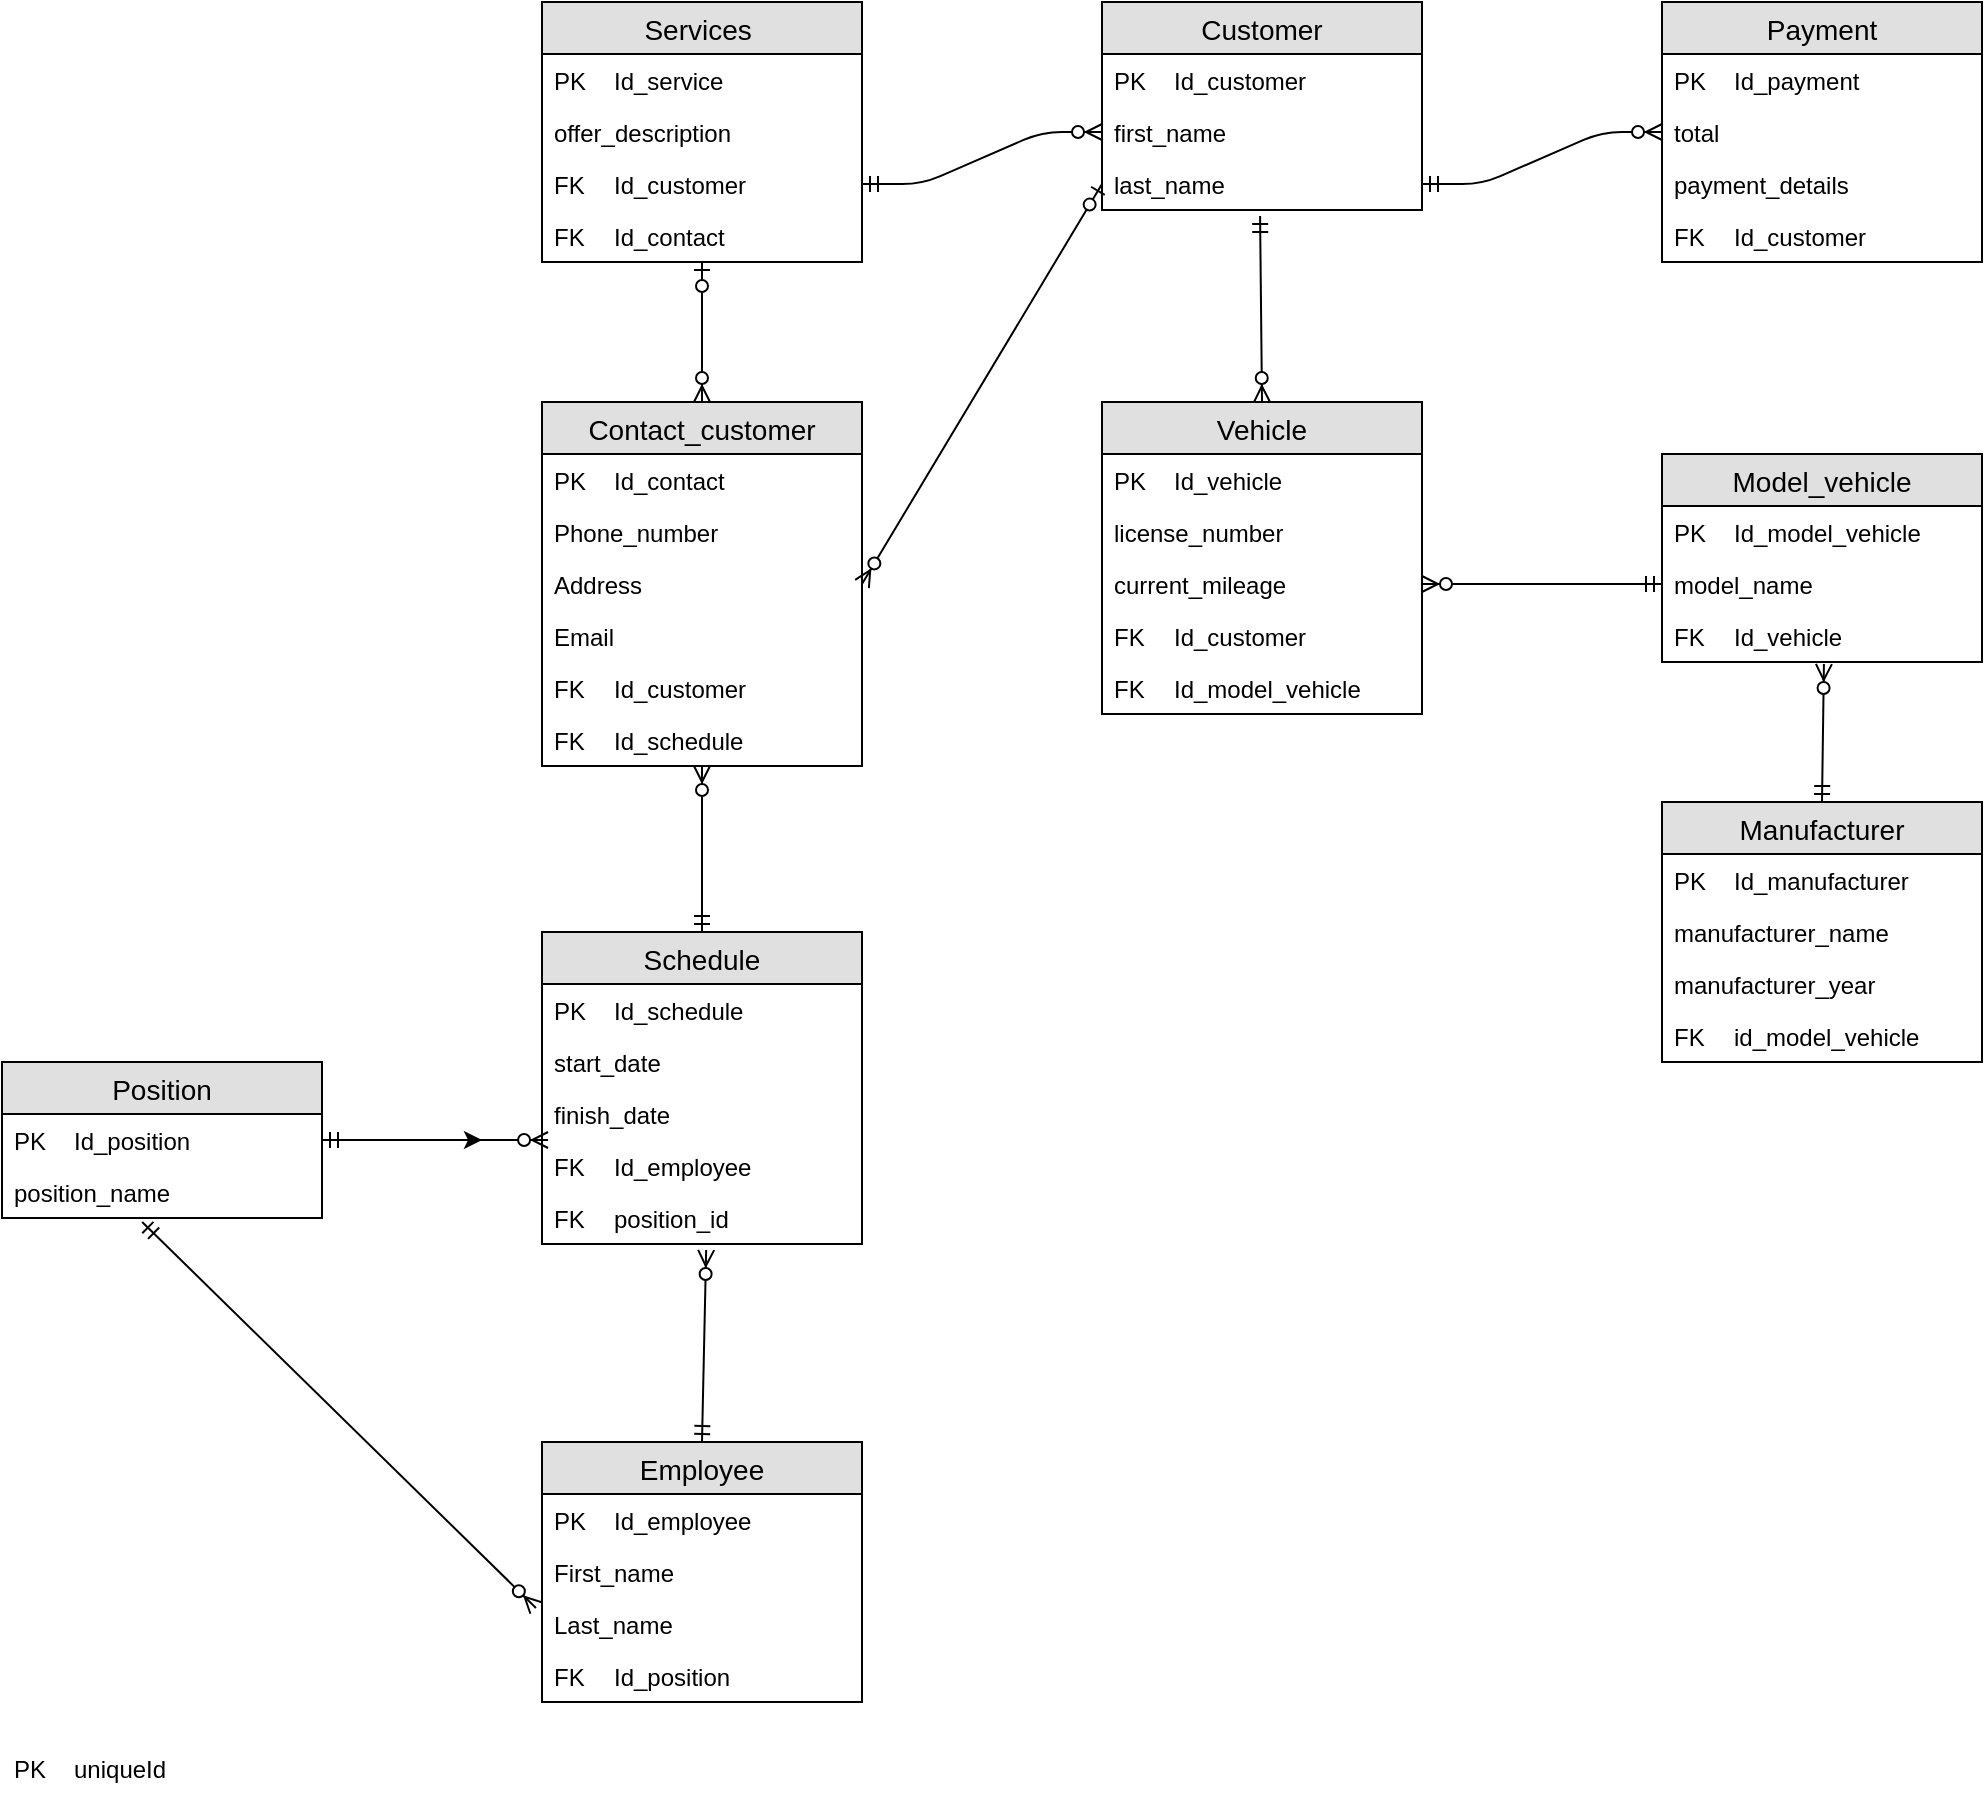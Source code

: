 <mxfile version="12.3.3" type="github" pages="1"><diagram id="Z2TbHd8JsbYPXp3-qV_Q" name="Page-1"><mxGraphModel dx="1689" dy="2170" grid="1" gridSize="10" guides="1" tooltips="1" connect="1" arrows="1" fold="1" page="1" pageScale="1" pageWidth="850" pageHeight="1100" math="0" shadow="0"><root><mxCell id="0"/><mxCell id="1" parent="0"/><mxCell id="w1PzqYOONaEICbYar3ZB-1" value="Customer" style="swimlane;fontStyle=0;childLayout=stackLayout;horizontal=1;startSize=26;fillColor=#e0e0e0;horizontalStack=0;resizeParent=1;resizeParentMax=0;resizeLast=0;collapsible=1;marginBottom=0;swimlaneFillColor=#ffffff;align=center;fontSize=14;" parent="1" vertex="1"><mxGeometry x="680" y="-160" width="160" height="104" as="geometry"/></mxCell><mxCell id="sdPSPoP2LKfKGedQZzHD-19" value="Id_customer" style="shape=partialRectangle;top=0;left=0;right=0;bottom=0;fillColor=none;align=left;verticalAlign=top;fillColor=none;spacingLeft=34;spacingRight=4;overflow=hidden;rotatable=0;points=[[0,0.5],[1,0.5]];portConstraint=eastwest;dropTarget=0;fontSize=12;" vertex="1" parent="w1PzqYOONaEICbYar3ZB-1"><mxGeometry y="26" width="160" height="26" as="geometry"/></mxCell><mxCell id="sdPSPoP2LKfKGedQZzHD-20" value="PK" style="shape=partialRectangle;top=0;left=0;bottom=0;right=0;fillColor=none;align=left;verticalAlign=top;spacingLeft=4;spacingRight=4;overflow=hidden;rotatable=0;points=[];portConstraint=eastwest;part=1;fontSize=12;" vertex="1" connectable="0" parent="sdPSPoP2LKfKGedQZzHD-19"><mxGeometry width="30" height="26" as="geometry"/></mxCell><mxCell id="w1PzqYOONaEICbYar3ZB-2" value="first_name" style="text;strokeColor=none;fillColor=none;spacingLeft=4;spacingRight=4;overflow=hidden;rotatable=0;points=[[0,0.5],[1,0.5]];portConstraint=eastwest;fontSize=12;" parent="w1PzqYOONaEICbYar3ZB-1" vertex="1"><mxGeometry y="52" width="160" height="26" as="geometry"/></mxCell><mxCell id="w1PzqYOONaEICbYar3ZB-3" value="last_name" style="text;strokeColor=none;fillColor=none;spacingLeft=4;spacingRight=4;overflow=hidden;rotatable=0;points=[[0,0.5],[1,0.5]];portConstraint=eastwest;fontSize=12;" parent="w1PzqYOONaEICbYar3ZB-1" vertex="1"><mxGeometry y="78" width="160" height="26" as="geometry"/></mxCell><mxCell id="w1PzqYOONaEICbYar3ZB-5" value="Contact_customer" style="swimlane;fontStyle=0;childLayout=stackLayout;horizontal=1;startSize=26;fillColor=#e0e0e0;horizontalStack=0;resizeParent=1;resizeParentMax=0;resizeLast=0;collapsible=1;marginBottom=0;swimlaneFillColor=#ffffff;align=center;fontSize=14;" parent="1" vertex="1"><mxGeometry x="400" y="40" width="160" height="182" as="geometry"/></mxCell><mxCell id="sdPSPoP2LKfKGedQZzHD-23" value="Id_contact" style="shape=partialRectangle;top=0;left=0;right=0;bottom=0;fillColor=none;align=left;verticalAlign=top;fillColor=none;spacingLeft=34;spacingRight=4;overflow=hidden;rotatable=0;points=[[0,0.5],[1,0.5]];portConstraint=eastwest;dropTarget=0;fontSize=12;" vertex="1" parent="w1PzqYOONaEICbYar3ZB-5"><mxGeometry y="26" width="160" height="26" as="geometry"/></mxCell><mxCell id="sdPSPoP2LKfKGedQZzHD-24" value="PK" style="shape=partialRectangle;top=0;left=0;bottom=0;right=0;fillColor=none;align=left;verticalAlign=top;spacingLeft=4;spacingRight=4;overflow=hidden;rotatable=0;points=[];portConstraint=eastwest;part=1;fontSize=12;" vertex="1" connectable="0" parent="sdPSPoP2LKfKGedQZzHD-23"><mxGeometry width="30" height="26" as="geometry"/></mxCell><mxCell id="w1PzqYOONaEICbYar3ZB-6" value="Phone_number" style="text;strokeColor=none;fillColor=none;spacingLeft=4;spacingRight=4;overflow=hidden;rotatable=0;points=[[0,0.5],[1,0.5]];portConstraint=eastwest;fontSize=12;" parent="w1PzqYOONaEICbYar3ZB-5" vertex="1"><mxGeometry y="52" width="160" height="26" as="geometry"/></mxCell><mxCell id="w1PzqYOONaEICbYar3ZB-7" value="Address" style="text;strokeColor=none;fillColor=none;spacingLeft=4;spacingRight=4;overflow=hidden;rotatable=0;points=[[0,0.5],[1,0.5]];portConstraint=eastwest;fontSize=12;" parent="w1PzqYOONaEICbYar3ZB-5" vertex="1"><mxGeometry y="78" width="160" height="26" as="geometry"/></mxCell><mxCell id="w1PzqYOONaEICbYar3ZB-8" value="Email" style="text;strokeColor=none;fillColor=none;spacingLeft=4;spacingRight=4;overflow=hidden;rotatable=0;points=[[0,0.5],[1,0.5]];portConstraint=eastwest;fontSize=12;" parent="w1PzqYOONaEICbYar3ZB-5" vertex="1"><mxGeometry y="104" width="160" height="26" as="geometry"/></mxCell><mxCell id="sdPSPoP2LKfKGedQZzHD-25" value="Id_customer" style="shape=partialRectangle;top=0;left=0;right=0;bottom=0;fillColor=none;align=left;verticalAlign=top;fillColor=none;spacingLeft=34;spacingRight=4;overflow=hidden;rotatable=0;points=[[0,0.5],[1,0.5]];portConstraint=eastwest;dropTarget=0;fontSize=12;" vertex="1" parent="w1PzqYOONaEICbYar3ZB-5"><mxGeometry y="130" width="160" height="26" as="geometry"/></mxCell><mxCell id="sdPSPoP2LKfKGedQZzHD-26" value="FK" style="shape=partialRectangle;top=0;left=0;bottom=0;right=0;fillColor=none;align=left;verticalAlign=top;spacingLeft=4;spacingRight=4;overflow=hidden;rotatable=0;points=[];portConstraint=eastwest;part=1;fontSize=12;" vertex="1" connectable="0" parent="sdPSPoP2LKfKGedQZzHD-25"><mxGeometry width="30" height="26" as="geometry"/></mxCell><mxCell id="sdPSPoP2LKfKGedQZzHD-27" value="Id_schedule" style="shape=partialRectangle;top=0;left=0;right=0;bottom=0;fillColor=none;align=left;verticalAlign=top;fillColor=none;spacingLeft=34;spacingRight=4;overflow=hidden;rotatable=0;points=[[0,0.5],[1,0.5]];portConstraint=eastwest;dropTarget=0;fontSize=12;" vertex="1" parent="w1PzqYOONaEICbYar3ZB-5"><mxGeometry y="156" width="160" height="26" as="geometry"/></mxCell><mxCell id="sdPSPoP2LKfKGedQZzHD-28" value="FK" style="shape=partialRectangle;top=0;left=0;bottom=0;right=0;fillColor=none;align=left;verticalAlign=top;spacingLeft=4;spacingRight=4;overflow=hidden;rotatable=0;points=[];portConstraint=eastwest;part=1;fontSize=12;" vertex="1" connectable="0" parent="sdPSPoP2LKfKGedQZzHD-27"><mxGeometry width="30" height="26" as="geometry"/></mxCell><mxCell id="w1PzqYOONaEICbYar3ZB-9" value="Employee" style="swimlane;fontStyle=0;childLayout=stackLayout;horizontal=1;startSize=26;fillColor=#e0e0e0;horizontalStack=0;resizeParent=1;resizeParentMax=0;resizeLast=0;collapsible=1;marginBottom=0;swimlaneFillColor=#ffffff;align=center;fontSize=14;" parent="1" vertex="1"><mxGeometry x="400" y="560" width="160" height="130" as="geometry"/></mxCell><mxCell id="sdPSPoP2LKfKGedQZzHD-37" value="Id_employee" style="shape=partialRectangle;top=0;left=0;right=0;bottom=0;fillColor=none;align=left;verticalAlign=top;fillColor=none;spacingLeft=34;spacingRight=4;overflow=hidden;rotatable=0;points=[[0,0.5],[1,0.5]];portConstraint=eastwest;dropTarget=0;fontSize=12;" vertex="1" parent="w1PzqYOONaEICbYar3ZB-9"><mxGeometry y="26" width="160" height="26" as="geometry"/></mxCell><mxCell id="sdPSPoP2LKfKGedQZzHD-38" value="PK" style="shape=partialRectangle;top=0;left=0;bottom=0;right=0;fillColor=none;align=left;verticalAlign=top;spacingLeft=4;spacingRight=4;overflow=hidden;rotatable=0;points=[];portConstraint=eastwest;part=1;fontSize=12;" vertex="1" connectable="0" parent="sdPSPoP2LKfKGedQZzHD-37"><mxGeometry width="30" height="26" as="geometry"/></mxCell><mxCell id="w1PzqYOONaEICbYar3ZB-11" value="First_name" style="text;strokeColor=none;fillColor=none;spacingLeft=4;spacingRight=4;overflow=hidden;rotatable=0;points=[[0,0.5],[1,0.5]];portConstraint=eastwest;fontSize=12;" parent="w1PzqYOONaEICbYar3ZB-9" vertex="1"><mxGeometry y="52" width="160" height="26" as="geometry"/></mxCell><mxCell id="w1PzqYOONaEICbYar3ZB-12" value="Last_name" style="text;strokeColor=none;fillColor=none;spacingLeft=4;spacingRight=4;overflow=hidden;rotatable=0;points=[[0,0.5],[1,0.5]];portConstraint=eastwest;fontSize=12;" parent="w1PzqYOONaEICbYar3ZB-9" vertex="1"><mxGeometry y="78" width="160" height="26" as="geometry"/></mxCell><mxCell id="sdPSPoP2LKfKGedQZzHD-52" value="Id_position" style="shape=partialRectangle;top=0;left=0;right=0;bottom=0;fillColor=none;align=left;verticalAlign=top;fillColor=none;spacingLeft=34;spacingRight=4;overflow=hidden;rotatable=0;points=[[0,0.5],[1,0.5]];portConstraint=eastwest;dropTarget=0;fontSize=12;" vertex="1" parent="w1PzqYOONaEICbYar3ZB-9"><mxGeometry y="104" width="160" height="26" as="geometry"/></mxCell><mxCell id="sdPSPoP2LKfKGedQZzHD-53" value="FK" style="shape=partialRectangle;top=0;left=0;bottom=0;right=0;fillColor=none;align=left;verticalAlign=top;spacingLeft=4;spacingRight=4;overflow=hidden;rotatable=0;points=[];portConstraint=eastwest;part=1;fontSize=12;" vertex="1" connectable="0" parent="sdPSPoP2LKfKGedQZzHD-52"><mxGeometry width="30" height="26" as="geometry"/></mxCell><mxCell id="w1PzqYOONaEICbYar3ZB-13" value="Services " style="swimlane;fontStyle=0;childLayout=stackLayout;horizontal=1;startSize=26;fillColor=#e0e0e0;horizontalStack=0;resizeParent=1;resizeParentMax=0;resizeLast=0;collapsible=1;marginBottom=0;swimlaneFillColor=#ffffff;align=center;fontSize=14;" parent="1" vertex="1"><mxGeometry x="400" y="-160" width="160" height="130" as="geometry"/></mxCell><mxCell id="sdPSPoP2LKfKGedQZzHD-29" value="Id_service" style="shape=partialRectangle;top=0;left=0;right=0;bottom=0;fillColor=none;align=left;verticalAlign=top;fillColor=none;spacingLeft=34;spacingRight=4;overflow=hidden;rotatable=0;points=[[0,0.5],[1,0.5]];portConstraint=eastwest;dropTarget=0;fontSize=12;" vertex="1" parent="w1PzqYOONaEICbYar3ZB-13"><mxGeometry y="26" width="160" height="26" as="geometry"/></mxCell><mxCell id="sdPSPoP2LKfKGedQZzHD-30" value="PK" style="shape=partialRectangle;top=0;left=0;bottom=0;right=0;fillColor=none;align=left;verticalAlign=top;spacingLeft=4;spacingRight=4;overflow=hidden;rotatable=0;points=[];portConstraint=eastwest;part=1;fontSize=12;" vertex="1" connectable="0" parent="sdPSPoP2LKfKGedQZzHD-29"><mxGeometry width="30" height="26" as="geometry"/></mxCell><mxCell id="w1PzqYOONaEICbYar3ZB-14" value="offer_description" style="text;strokeColor=none;fillColor=none;spacingLeft=4;spacingRight=4;overflow=hidden;rotatable=0;points=[[0,0.5],[1,0.5]];portConstraint=eastwest;fontSize=12;" parent="w1PzqYOONaEICbYar3ZB-13" vertex="1"><mxGeometry y="52" width="160" height="26" as="geometry"/></mxCell><mxCell id="sdPSPoP2LKfKGedQZzHD-56" value="Id_customer" style="shape=partialRectangle;top=0;left=0;right=0;bottom=0;fillColor=none;align=left;verticalAlign=top;fillColor=none;spacingLeft=34;spacingRight=4;overflow=hidden;rotatable=0;points=[[0,0.5],[1,0.5]];portConstraint=eastwest;dropTarget=0;fontSize=12;" vertex="1" parent="w1PzqYOONaEICbYar3ZB-13"><mxGeometry y="78" width="160" height="26" as="geometry"/></mxCell><mxCell id="sdPSPoP2LKfKGedQZzHD-57" value="FK" style="shape=partialRectangle;top=0;left=0;bottom=0;right=0;fillColor=none;align=left;verticalAlign=top;spacingLeft=4;spacingRight=4;overflow=hidden;rotatable=0;points=[];portConstraint=eastwest;part=1;fontSize=12;" vertex="1" connectable="0" parent="sdPSPoP2LKfKGedQZzHD-56"><mxGeometry width="30" height="26" as="geometry"/></mxCell><mxCell id="sdPSPoP2LKfKGedQZzHD-58" value="Id_contact" style="shape=partialRectangle;top=0;left=0;right=0;bottom=0;fillColor=none;align=left;verticalAlign=top;fillColor=none;spacingLeft=34;spacingRight=4;overflow=hidden;rotatable=0;points=[[0,0.5],[1,0.5]];portConstraint=eastwest;dropTarget=0;fontSize=12;" vertex="1" parent="w1PzqYOONaEICbYar3ZB-13"><mxGeometry y="104" width="160" height="26" as="geometry"/></mxCell><mxCell id="sdPSPoP2LKfKGedQZzHD-59" value="FK" style="shape=partialRectangle;top=0;left=0;bottom=0;right=0;fillColor=none;align=left;verticalAlign=top;spacingLeft=4;spacingRight=4;overflow=hidden;rotatable=0;points=[];portConstraint=eastwest;part=1;fontSize=12;" vertex="1" connectable="0" parent="sdPSPoP2LKfKGedQZzHD-58"><mxGeometry width="30" height="26" as="geometry"/></mxCell><mxCell id="w1PzqYOONaEICbYar3ZB-17" value="Vehicle" style="swimlane;fontStyle=0;childLayout=stackLayout;horizontal=1;startSize=26;fillColor=#e0e0e0;horizontalStack=0;resizeParent=1;resizeParentMax=0;resizeLast=0;collapsible=1;marginBottom=0;swimlaneFillColor=#ffffff;align=center;fontSize=14;" parent="1" vertex="1"><mxGeometry x="680" y="40" width="160" height="156" as="geometry"/></mxCell><mxCell id="sdPSPoP2LKfKGedQZzHD-3" value="Id_vehicle" style="shape=partialRectangle;top=0;left=0;right=0;bottom=0;fillColor=none;align=left;verticalAlign=top;fillColor=none;spacingLeft=34;spacingRight=4;overflow=hidden;rotatable=0;points=[[0,0.5],[1,0.5]];portConstraint=eastwest;dropTarget=0;fontSize=12;" vertex="1" parent="w1PzqYOONaEICbYar3ZB-17"><mxGeometry y="26" width="160" height="26" as="geometry"/></mxCell><mxCell id="sdPSPoP2LKfKGedQZzHD-4" value="PK" style="shape=partialRectangle;top=0;left=0;bottom=0;right=0;fillColor=none;align=left;verticalAlign=top;spacingLeft=4;spacingRight=4;overflow=hidden;rotatable=0;points=[];portConstraint=eastwest;part=1;fontSize=12;" vertex="1" connectable="0" parent="sdPSPoP2LKfKGedQZzHD-3"><mxGeometry width="30" height="26" as="geometry"/></mxCell><mxCell id="w1PzqYOONaEICbYar3ZB-18" value="license_number" style="text;strokeColor=none;fillColor=none;spacingLeft=4;spacingRight=4;overflow=hidden;rotatable=0;points=[[0,0.5],[1,0.5]];portConstraint=eastwest;fontSize=12;" parent="w1PzqYOONaEICbYar3ZB-17" vertex="1"><mxGeometry y="52" width="160" height="26" as="geometry"/></mxCell><mxCell id="w1PzqYOONaEICbYar3ZB-19" value="current_mileage" style="text;strokeColor=none;fillColor=none;spacingLeft=4;spacingRight=4;overflow=hidden;rotatable=0;points=[[0,0.5],[1,0.5]];portConstraint=eastwest;fontSize=12;" parent="w1PzqYOONaEICbYar3ZB-17" vertex="1"><mxGeometry y="78" width="160" height="26" as="geometry"/></mxCell><mxCell id="sdPSPoP2LKfKGedQZzHD-5" value="Id_customer" style="shape=partialRectangle;top=0;left=0;right=0;bottom=0;fillColor=none;align=left;verticalAlign=top;fillColor=none;spacingLeft=34;spacingRight=4;overflow=hidden;rotatable=0;points=[[0,0.5],[1,0.5]];portConstraint=eastwest;dropTarget=0;fontSize=12;" vertex="1" parent="w1PzqYOONaEICbYar3ZB-17"><mxGeometry y="104" width="160" height="26" as="geometry"/></mxCell><mxCell id="sdPSPoP2LKfKGedQZzHD-6" value="FK" style="shape=partialRectangle;top=0;left=0;bottom=0;right=0;fillColor=none;align=left;verticalAlign=top;spacingLeft=4;spacingRight=4;overflow=hidden;rotatable=0;points=[];portConstraint=eastwest;part=1;fontSize=12;" vertex="1" connectable="0" parent="sdPSPoP2LKfKGedQZzHD-5"><mxGeometry width="30" height="26" as="geometry"/></mxCell><mxCell id="sdPSPoP2LKfKGedQZzHD-8" value="Id_model_vehicle" style="shape=partialRectangle;top=0;left=0;right=0;bottom=0;fillColor=none;align=left;verticalAlign=top;fillColor=none;spacingLeft=34;spacingRight=4;overflow=hidden;rotatable=0;points=[[0,0.5],[1,0.5]];portConstraint=eastwest;dropTarget=0;fontSize=12;" vertex="1" parent="w1PzqYOONaEICbYar3ZB-17"><mxGeometry y="130" width="160" height="26" as="geometry"/></mxCell><mxCell id="sdPSPoP2LKfKGedQZzHD-9" value="FK" style="shape=partialRectangle;top=0;left=0;bottom=0;right=0;fillColor=none;align=left;verticalAlign=top;spacingLeft=4;spacingRight=4;overflow=hidden;rotatable=0;points=[];portConstraint=eastwest;part=1;fontSize=12;" vertex="1" connectable="0" parent="sdPSPoP2LKfKGedQZzHD-8"><mxGeometry width="30" height="26" as="geometry"/></mxCell><mxCell id="w1PzqYOONaEICbYar3ZB-21" value="Model_vehicle" style="swimlane;fontStyle=0;childLayout=stackLayout;horizontal=1;startSize=26;fillColor=#e0e0e0;horizontalStack=0;resizeParent=1;resizeParentMax=0;resizeLast=0;collapsible=1;marginBottom=0;swimlaneFillColor=#ffffff;align=center;fontSize=14;" parent="1" vertex="1"><mxGeometry x="960" y="66" width="160" height="104" as="geometry"/></mxCell><mxCell id="sdPSPoP2LKfKGedQZzHD-11" value="Id_model_vehicle" style="shape=partialRectangle;top=0;left=0;right=0;bottom=0;fillColor=none;align=left;verticalAlign=top;fillColor=none;spacingLeft=34;spacingRight=4;overflow=hidden;rotatable=0;points=[[0,0.5],[1,0.5]];portConstraint=eastwest;dropTarget=0;fontSize=12;" vertex="1" parent="w1PzqYOONaEICbYar3ZB-21"><mxGeometry y="26" width="160" height="26" as="geometry"/></mxCell><mxCell id="sdPSPoP2LKfKGedQZzHD-12" value="PK" style="shape=partialRectangle;top=0;left=0;bottom=0;right=0;fillColor=none;align=left;verticalAlign=top;spacingLeft=4;spacingRight=4;overflow=hidden;rotatable=0;points=[];portConstraint=eastwest;part=1;fontSize=12;" vertex="1" connectable="0" parent="sdPSPoP2LKfKGedQZzHD-11"><mxGeometry width="30" height="26" as="geometry"/></mxCell><mxCell id="w1PzqYOONaEICbYar3ZB-23" value="model_name" style="text;strokeColor=none;fillColor=none;spacingLeft=4;spacingRight=4;overflow=hidden;rotatable=0;points=[[0,0.5],[1,0.5]];portConstraint=eastwest;fontSize=12;" parent="w1PzqYOONaEICbYar3ZB-21" vertex="1"><mxGeometry y="52" width="160" height="26" as="geometry"/></mxCell><mxCell id="sdPSPoP2LKfKGedQZzHD-13" value="Id_vehicle" style="shape=partialRectangle;top=0;left=0;right=0;bottom=0;fillColor=none;align=left;verticalAlign=top;fillColor=none;spacingLeft=34;spacingRight=4;overflow=hidden;rotatable=0;points=[[0,0.5],[1,0.5]];portConstraint=eastwest;dropTarget=0;fontSize=12;" vertex="1" parent="w1PzqYOONaEICbYar3ZB-21"><mxGeometry y="78" width="160" height="26" as="geometry"/></mxCell><mxCell id="sdPSPoP2LKfKGedQZzHD-14" value="FK" style="shape=partialRectangle;top=0;left=0;bottom=0;right=0;fillColor=none;align=left;verticalAlign=top;spacingLeft=4;spacingRight=4;overflow=hidden;rotatable=0;points=[];portConstraint=eastwest;part=1;fontSize=12;" vertex="1" connectable="0" parent="sdPSPoP2LKfKGedQZzHD-13"><mxGeometry width="30" height="26" as="geometry"/></mxCell><mxCell id="w1PzqYOONaEICbYar3ZB-25" value="Manufacturer" style="swimlane;fontStyle=0;childLayout=stackLayout;horizontal=1;startSize=26;fillColor=#e0e0e0;horizontalStack=0;resizeParent=1;resizeParentMax=0;resizeLast=0;collapsible=1;marginBottom=0;swimlaneFillColor=#ffffff;align=center;fontSize=14;" parent="1" vertex="1"><mxGeometry x="960" y="240" width="160" height="130" as="geometry"/></mxCell><mxCell id="sdPSPoP2LKfKGedQZzHD-15" value="Id_manufacturer" style="shape=partialRectangle;top=0;left=0;right=0;bottom=0;fillColor=none;align=left;verticalAlign=top;fillColor=none;spacingLeft=34;spacingRight=4;overflow=hidden;rotatable=0;points=[[0,0.5],[1,0.5]];portConstraint=eastwest;dropTarget=0;fontSize=12;" vertex="1" parent="w1PzqYOONaEICbYar3ZB-25"><mxGeometry y="26" width="160" height="26" as="geometry"/></mxCell><mxCell id="sdPSPoP2LKfKGedQZzHD-16" value="PK" style="shape=partialRectangle;top=0;left=0;bottom=0;right=0;fillColor=none;align=left;verticalAlign=top;spacingLeft=4;spacingRight=4;overflow=hidden;rotatable=0;points=[];portConstraint=eastwest;part=1;fontSize=12;" vertex="1" connectable="0" parent="sdPSPoP2LKfKGedQZzHD-15"><mxGeometry width="30" height="26" as="geometry"/></mxCell><mxCell id="w1PzqYOONaEICbYar3ZB-27" value="manufacturer_name" style="text;strokeColor=none;fillColor=none;spacingLeft=4;spacingRight=4;overflow=hidden;rotatable=0;points=[[0,0.5],[1,0.5]];portConstraint=eastwest;fontSize=12;" parent="w1PzqYOONaEICbYar3ZB-25" vertex="1"><mxGeometry y="52" width="160" height="26" as="geometry"/></mxCell><mxCell id="w1PzqYOONaEICbYar3ZB-28" value="manufacturer_year" style="text;strokeColor=none;fillColor=none;spacingLeft=4;spacingRight=4;overflow=hidden;rotatable=0;points=[[0,0.5],[1,0.5]];portConstraint=eastwest;fontSize=12;" parent="w1PzqYOONaEICbYar3ZB-25" vertex="1"><mxGeometry y="78" width="160" height="26" as="geometry"/></mxCell><mxCell id="sdPSPoP2LKfKGedQZzHD-17" value="id_model_vehicle" style="shape=partialRectangle;top=0;left=0;right=0;bottom=0;fillColor=none;align=left;verticalAlign=top;fillColor=none;spacingLeft=34;spacingRight=4;overflow=hidden;rotatable=0;points=[[0,0.5],[1,0.5]];portConstraint=eastwest;dropTarget=0;fontSize=12;" vertex="1" parent="w1PzqYOONaEICbYar3ZB-25"><mxGeometry y="104" width="160" height="26" as="geometry"/></mxCell><mxCell id="sdPSPoP2LKfKGedQZzHD-18" value="FK" style="shape=partialRectangle;top=0;left=0;bottom=0;right=0;fillColor=none;align=left;verticalAlign=top;spacingLeft=4;spacingRight=4;overflow=hidden;rotatable=0;points=[];portConstraint=eastwest;part=1;fontSize=12;" vertex="1" connectable="0" parent="sdPSPoP2LKfKGedQZzHD-17"><mxGeometry width="30" height="26" as="geometry"/></mxCell><mxCell id="w1PzqYOONaEICbYar3ZB-33" value="Payment" style="swimlane;fontStyle=0;childLayout=stackLayout;horizontal=1;startSize=26;fillColor=#e0e0e0;horizontalStack=0;resizeParent=1;resizeParentMax=0;resizeLast=0;collapsible=1;marginBottom=0;swimlaneFillColor=#ffffff;align=center;fontSize=14;" parent="1" vertex="1"><mxGeometry x="960" y="-160" width="160" height="130" as="geometry"/></mxCell><mxCell id="sdPSPoP2LKfKGedQZzHD-60" value="Id_payment" style="shape=partialRectangle;top=0;left=0;right=0;bottom=0;fillColor=none;align=left;verticalAlign=top;fillColor=none;spacingLeft=34;spacingRight=4;overflow=hidden;rotatable=0;points=[[0,0.5],[1,0.5]];portConstraint=eastwest;dropTarget=0;fontSize=12;" vertex="1" parent="w1PzqYOONaEICbYar3ZB-33"><mxGeometry y="26" width="160" height="26" as="geometry"/></mxCell><mxCell id="sdPSPoP2LKfKGedQZzHD-61" value="PK" style="shape=partialRectangle;top=0;left=0;bottom=0;right=0;fillColor=none;align=left;verticalAlign=top;spacingLeft=4;spacingRight=4;overflow=hidden;rotatable=0;points=[];portConstraint=eastwest;part=1;fontSize=12;" vertex="1" connectable="0" parent="sdPSPoP2LKfKGedQZzHD-60"><mxGeometry width="30" height="26" as="geometry"/></mxCell><mxCell id="w1PzqYOONaEICbYar3ZB-35" value="total" style="text;strokeColor=none;fillColor=none;spacingLeft=4;spacingRight=4;overflow=hidden;rotatable=0;points=[[0,0.5],[1,0.5]];portConstraint=eastwest;fontSize=12;" parent="w1PzqYOONaEICbYar3ZB-33" vertex="1"><mxGeometry y="52" width="160" height="26" as="geometry"/></mxCell><mxCell id="w1PzqYOONaEICbYar3ZB-36" value="payment_details" style="text;strokeColor=none;fillColor=none;spacingLeft=4;spacingRight=4;overflow=hidden;rotatable=0;points=[[0,0.5],[1,0.5]];portConstraint=eastwest;fontSize=12;" parent="w1PzqYOONaEICbYar3ZB-33" vertex="1"><mxGeometry y="78" width="160" height="26" as="geometry"/></mxCell><mxCell id="sdPSPoP2LKfKGedQZzHD-64" value="Id_customer" style="shape=partialRectangle;top=0;left=0;right=0;bottom=0;fillColor=none;align=left;verticalAlign=top;fillColor=none;spacingLeft=34;spacingRight=4;overflow=hidden;rotatable=0;points=[[0,0.5],[1,0.5]];portConstraint=eastwest;dropTarget=0;fontSize=12;" vertex="1" parent="w1PzqYOONaEICbYar3ZB-33"><mxGeometry y="104" width="160" height="26" as="geometry"/></mxCell><mxCell id="sdPSPoP2LKfKGedQZzHD-65" value="FK" style="shape=partialRectangle;top=0;left=0;bottom=0;right=0;fillColor=none;align=left;verticalAlign=top;spacingLeft=4;spacingRight=4;overflow=hidden;rotatable=0;points=[];portConstraint=eastwest;part=1;fontSize=12;" vertex="1" connectable="0" parent="sdPSPoP2LKfKGedQZzHD-64"><mxGeometry width="30" height="26" as="geometry"/></mxCell><mxCell id="w1PzqYOONaEICbYar3ZB-41" value="Schedule" style="swimlane;fontStyle=0;childLayout=stackLayout;horizontal=1;startSize=26;fillColor=#e0e0e0;horizontalStack=0;resizeParent=1;resizeParentMax=0;resizeLast=0;collapsible=1;marginBottom=0;swimlaneFillColor=#ffffff;align=center;fontSize=14;" parent="1" vertex="1"><mxGeometry x="400" y="305" width="160" height="156" as="geometry"/></mxCell><mxCell id="sdPSPoP2LKfKGedQZzHD-31" value="Id_schedule" style="shape=partialRectangle;top=0;left=0;right=0;bottom=0;fillColor=none;align=left;verticalAlign=top;fillColor=none;spacingLeft=34;spacingRight=4;overflow=hidden;rotatable=0;points=[[0,0.5],[1,0.5]];portConstraint=eastwest;dropTarget=0;fontSize=12;" vertex="1" parent="w1PzqYOONaEICbYar3ZB-41"><mxGeometry y="26" width="160" height="26" as="geometry"/></mxCell><mxCell id="sdPSPoP2LKfKGedQZzHD-32" value="PK" style="shape=partialRectangle;top=0;left=0;bottom=0;right=0;fillColor=none;align=left;verticalAlign=top;spacingLeft=4;spacingRight=4;overflow=hidden;rotatable=0;points=[];portConstraint=eastwest;part=1;fontSize=12;" vertex="1" connectable="0" parent="sdPSPoP2LKfKGedQZzHD-31"><mxGeometry width="30" height="26" as="geometry"/></mxCell><mxCell id="w1PzqYOONaEICbYar3ZB-42" value="start_date" style="text;strokeColor=none;fillColor=none;spacingLeft=4;spacingRight=4;overflow=hidden;rotatable=0;points=[[0,0.5],[1,0.5]];portConstraint=eastwest;fontSize=12;" parent="w1PzqYOONaEICbYar3ZB-41" vertex="1"><mxGeometry y="52" width="160" height="26" as="geometry"/></mxCell><mxCell id="w1PzqYOONaEICbYar3ZB-43" value="finish_date" style="text;strokeColor=none;fillColor=none;spacingLeft=4;spacingRight=4;overflow=hidden;rotatable=0;points=[[0,0.5],[1,0.5]];portConstraint=eastwest;fontSize=12;" parent="w1PzqYOONaEICbYar3ZB-41" vertex="1"><mxGeometry y="78" width="160" height="26" as="geometry"/></mxCell><mxCell id="sdPSPoP2LKfKGedQZzHD-33" value="Id_employee" style="shape=partialRectangle;top=0;left=0;right=0;bottom=0;fillColor=none;align=left;verticalAlign=top;fillColor=none;spacingLeft=34;spacingRight=4;overflow=hidden;rotatable=0;points=[[0,0.5],[1,0.5]];portConstraint=eastwest;dropTarget=0;fontSize=12;" vertex="1" parent="w1PzqYOONaEICbYar3ZB-41"><mxGeometry y="104" width="160" height="26" as="geometry"/></mxCell><mxCell id="sdPSPoP2LKfKGedQZzHD-34" value="FK" style="shape=partialRectangle;top=0;left=0;bottom=0;right=0;fillColor=none;align=left;verticalAlign=top;spacingLeft=4;spacingRight=4;overflow=hidden;rotatable=0;points=[];portConstraint=eastwest;part=1;fontSize=12;" vertex="1" connectable="0" parent="sdPSPoP2LKfKGedQZzHD-33"><mxGeometry width="30" height="26" as="geometry"/></mxCell><mxCell id="sdPSPoP2LKfKGedQZzHD-35" value="position_id" style="shape=partialRectangle;top=0;left=0;right=0;bottom=0;fillColor=none;align=left;verticalAlign=top;fillColor=none;spacingLeft=34;spacingRight=4;overflow=hidden;rotatable=0;points=[[0,0.5],[1,0.5]];portConstraint=eastwest;dropTarget=0;fontSize=12;" vertex="1" parent="w1PzqYOONaEICbYar3ZB-41"><mxGeometry y="130" width="160" height="26" as="geometry"/></mxCell><mxCell id="sdPSPoP2LKfKGedQZzHD-36" value="FK" style="shape=partialRectangle;top=0;left=0;bottom=0;right=0;fillColor=none;align=left;verticalAlign=top;spacingLeft=4;spacingRight=4;overflow=hidden;rotatable=0;points=[];portConstraint=eastwest;part=1;fontSize=12;" vertex="1" connectable="0" parent="sdPSPoP2LKfKGedQZzHD-35"><mxGeometry width="30" height="26" as="geometry"/></mxCell><mxCell id="w1PzqYOONaEICbYar3ZB-46" value="" style="fontSize=12;html=1;endArrow=ERzeroToMany;startArrow=ERmandOne;exitX=0.5;exitY=0;exitDx=0;exitDy=0;strokeColor=#000000;rounded=1;" parent="1" source="w1PzqYOONaEICbYar3ZB-41" edge="1"><mxGeometry width="100" height="100" relative="1" as="geometry"><mxPoint x="480" y="330" as="sourcePoint"/><mxPoint x="480" y="222" as="targetPoint"/></mxGeometry></mxCell><mxCell id="w1PzqYOONaEICbYar3ZB-47" value="" style="fontSize=12;html=1;endArrow=ERzeroToMany;startArrow=ERmandOne;strokeColor=#000000;exitX=0.5;exitY=0;exitDx=0;exitDy=0;entryX=0.513;entryY=1.115;entryDx=0;entryDy=0;entryPerimeter=0;" parent="1" source="w1PzqYOONaEICbYar3ZB-9" target="sdPSPoP2LKfKGedQZzHD-35" edge="1"><mxGeometry width="100" height="100" relative="1" as="geometry"><mxPoint x="480" y="418.579" as="sourcePoint"/><mxPoint x="550" y="550" as="targetPoint"/></mxGeometry></mxCell><mxCell id="w1PzqYOONaEICbYar3ZB-56" value="" style="fontSize=12;html=1;endArrow=ERzeroToMany;startArrow=ERmandOne;strokeColor=#000000;exitX=0;exitY=0.5;exitDx=0;exitDy=0;" parent="1" source="w1PzqYOONaEICbYar3ZB-23" target="w1PzqYOONaEICbYar3ZB-19" edge="1"><mxGeometry width="100" height="100" relative="1" as="geometry"><mxPoint x="860" y="210" as="sourcePoint"/><mxPoint x="910" y="100" as="targetPoint"/></mxGeometry></mxCell><mxCell id="w1PzqYOONaEICbYar3ZB-58" value="" style="fontSize=12;html=1;endArrow=ERzeroToMany;startArrow=ERzeroToOne;strokeColor=#000000;exitX=0.5;exitY=1;exitDx=0;exitDy=0;exitPerimeter=0;entryX=0.5;entryY=0;entryDx=0;entryDy=0;" parent="1" source="sdPSPoP2LKfKGedQZzHD-58" target="w1PzqYOONaEICbYar3ZB-5" edge="1"><mxGeometry width="100" height="100" relative="1" as="geometry"><mxPoint x="480" y="-56" as="sourcePoint"/><mxPoint x="580" y="-20" as="targetPoint"/></mxGeometry></mxCell><mxCell id="EazNA34djQZtn9G3bcbe-2" value="" style="edgeStyle=entityRelationEdgeStyle;fontSize=12;html=1;endArrow=ERzeroToMany;startArrow=ERmandOne;entryX=0;entryY=0.5;entryDx=0;entryDy=0;" parent="1" source="w1PzqYOONaEICbYar3ZB-3" target="w1PzqYOONaEICbYar3ZB-35" edge="1"><mxGeometry width="100" height="100" relative="1" as="geometry"><mxPoint x="830" y="5" as="sourcePoint"/><mxPoint x="971.421" y="-95" as="targetPoint"/></mxGeometry></mxCell><mxCell id="EazNA34djQZtn9G3bcbe-5" value="" style="edgeStyle=entityRelationEdgeStyle;fontSize=12;html=1;endArrow=ERzeroToMany;startArrow=ERmandOne;entryX=0;entryY=0.5;entryDx=0;entryDy=0;exitX=1;exitY=0.5;exitDx=0;exitDy=0;" parent="1" target="w1PzqYOONaEICbYar3ZB-2" edge="1"><mxGeometry width="100" height="100" relative="1" as="geometry"><mxPoint x="560" y="-69" as="sourcePoint"/><mxPoint x="840" y="-270" as="targetPoint"/></mxGeometry></mxCell><mxCell id="EazNA34djQZtn9G3bcbe-6" value="" style="fontSize=12;html=1;endArrow=ERzeroToMany;startArrow=ERzeroToOne;strokeColor=#000000;exitX=0;exitY=0.5;exitDx=0;exitDy=0;entryX=1;entryY=0.5;entryDx=0;entryDy=0;" parent="1" source="w1PzqYOONaEICbYar3ZB-3" target="w1PzqYOONaEICbYar3ZB-7" edge="1"><mxGeometry width="100" height="100" relative="1" as="geometry"><mxPoint x="320" y="-40" as="sourcePoint"/><mxPoint x="320" y="144.206" as="targetPoint"/></mxGeometry></mxCell><mxCell id="sdPSPoP2LKfKGedQZzHD-1" value="" style="fontSize=12;html=1;endArrow=ERzeroToMany;startArrow=ERmandOne;entryX=0.5;entryY=0;entryDx=0;entryDy=0;exitX=0.494;exitY=1.115;exitDx=0;exitDy=0;exitPerimeter=0;" edge="1" parent="1" source="w1PzqYOONaEICbYar3ZB-3" target="w1PzqYOONaEICbYar3ZB-17"><mxGeometry width="100" height="100" relative="1" as="geometry"><mxPoint x="760" y="-23.994" as="sourcePoint"/><mxPoint x="990" y="-10" as="targetPoint"/></mxGeometry></mxCell><mxCell id="sdPSPoP2LKfKGedQZzHD-2" value="" style="fontSize=12;html=1;endArrow=ERzeroToMany;startArrow=ERmandOne;strokeColor=#000000;exitX=0.5;exitY=0;exitDx=0;exitDy=0;entryX=0.506;entryY=1.038;entryDx=0;entryDy=0;entryPerimeter=0;" edge="1" parent="1" source="w1PzqYOONaEICbYar3ZB-25" target="sdPSPoP2LKfKGedQZzHD-13"><mxGeometry width="100" height="100" relative="1" as="geometry"><mxPoint x="680" y="220" as="sourcePoint"/><mxPoint x="1040" y="196.988" as="targetPoint"/></mxGeometry></mxCell><mxCell id="sdPSPoP2LKfKGedQZzHD-50" value="" style="edgeStyle=none;rounded=0;orthogonalLoop=1;jettySize=auto;html=1;" edge="1" parent="1" source="sdPSPoP2LKfKGedQZzHD-39"><mxGeometry relative="1" as="geometry"><mxPoint x="370" y="409" as="targetPoint"/></mxGeometry></mxCell><mxCell id="sdPSPoP2LKfKGedQZzHD-39" value="Position" style="swimlane;fontStyle=0;childLayout=stackLayout;horizontal=1;startSize=26;fillColor=#e0e0e0;horizontalStack=0;resizeParent=1;resizeParentMax=0;resizeLast=0;collapsible=1;marginBottom=0;swimlaneFillColor=#ffffff;align=center;fontSize=14;" vertex="1" parent="1"><mxGeometry x="130" y="370" width="160" height="78" as="geometry"/></mxCell><mxCell id="sdPSPoP2LKfKGedQZzHD-43" value="Id_position" style="shape=partialRectangle;top=0;left=0;right=0;bottom=0;fillColor=none;align=left;verticalAlign=top;fillColor=none;spacingLeft=34;spacingRight=4;overflow=hidden;rotatable=0;points=[[0,0.5],[1,0.5]];portConstraint=eastwest;dropTarget=0;fontSize=12;" vertex="1" parent="sdPSPoP2LKfKGedQZzHD-39"><mxGeometry y="26" width="160" height="26" as="geometry"/></mxCell><mxCell id="sdPSPoP2LKfKGedQZzHD-44" value="PK" style="shape=partialRectangle;top=0;left=0;bottom=0;right=0;fillColor=none;align=left;verticalAlign=top;spacingLeft=4;spacingRight=4;overflow=hidden;rotatable=0;points=[];portConstraint=eastwest;part=1;fontSize=12;" vertex="1" connectable="0" parent="sdPSPoP2LKfKGedQZzHD-43"><mxGeometry width="30" height="26" as="geometry"/></mxCell><mxCell id="sdPSPoP2LKfKGedQZzHD-40" value="position_name" style="text;strokeColor=none;fillColor=none;spacingLeft=4;spacingRight=4;overflow=hidden;rotatable=0;points=[[0,0.5],[1,0.5]];portConstraint=eastwest;fontSize=12;" vertex="1" parent="sdPSPoP2LKfKGedQZzHD-39"><mxGeometry y="52" width="160" height="26" as="geometry"/></mxCell><mxCell id="sdPSPoP2LKfKGedQZzHD-45" value="" style="fontSize=12;html=1;endArrow=ERzeroToMany;startArrow=ERmandOne;exitX=1;exitY=0.5;exitDx=0;exitDy=0;strokeColor=#000000;rounded=1;entryX=0.019;entryY=1;entryDx=0;entryDy=0;entryPerimeter=0;" edge="1" parent="1" source="sdPSPoP2LKfKGedQZzHD-43" target="w1PzqYOONaEICbYar3ZB-43"><mxGeometry width="100" height="100" relative="1" as="geometry"><mxPoint x="330" y="411.5" as="sourcePoint"/><mxPoint x="330" y="328.5" as="targetPoint"/></mxGeometry></mxCell><mxCell id="sdPSPoP2LKfKGedQZzHD-51" value="" style="fontSize=12;html=1;endArrow=ERzeroToMany;startArrow=ERmandOne;exitX=0.438;exitY=1.077;exitDx=0;exitDy=0;strokeColor=#000000;rounded=1;exitPerimeter=0;" edge="1" parent="1" source="sdPSPoP2LKfKGedQZzHD-40"><mxGeometry width="100" height="100" relative="1" as="geometry"><mxPoint x="330" y="550" as="sourcePoint"/><mxPoint x="397" y="643" as="targetPoint"/></mxGeometry></mxCell><mxCell id="sdPSPoP2LKfKGedQZzHD-62" value="uniqueId" style="shape=partialRectangle;top=0;left=0;right=0;bottom=0;fillColor=none;align=left;verticalAlign=top;fillColor=none;spacingLeft=34;spacingRight=4;overflow=hidden;rotatable=0;points=[[0,0.5],[1,0.5]];portConstraint=eastwest;dropTarget=0;fontSize=12;" vertex="1" parent="1"><mxGeometry x="130" y="710" width="90" height="26" as="geometry"/></mxCell><mxCell id="sdPSPoP2LKfKGedQZzHD-63" value="PK" style="shape=partialRectangle;top=0;left=0;bottom=0;right=0;fillColor=none;align=left;verticalAlign=top;spacingLeft=4;spacingRight=4;overflow=hidden;rotatable=0;points=[];portConstraint=eastwest;part=1;fontSize=12;" vertex="1" connectable="0" parent="sdPSPoP2LKfKGedQZzHD-62"><mxGeometry width="30" height="26" as="geometry"/></mxCell></root></mxGraphModel></diagram></mxfile>